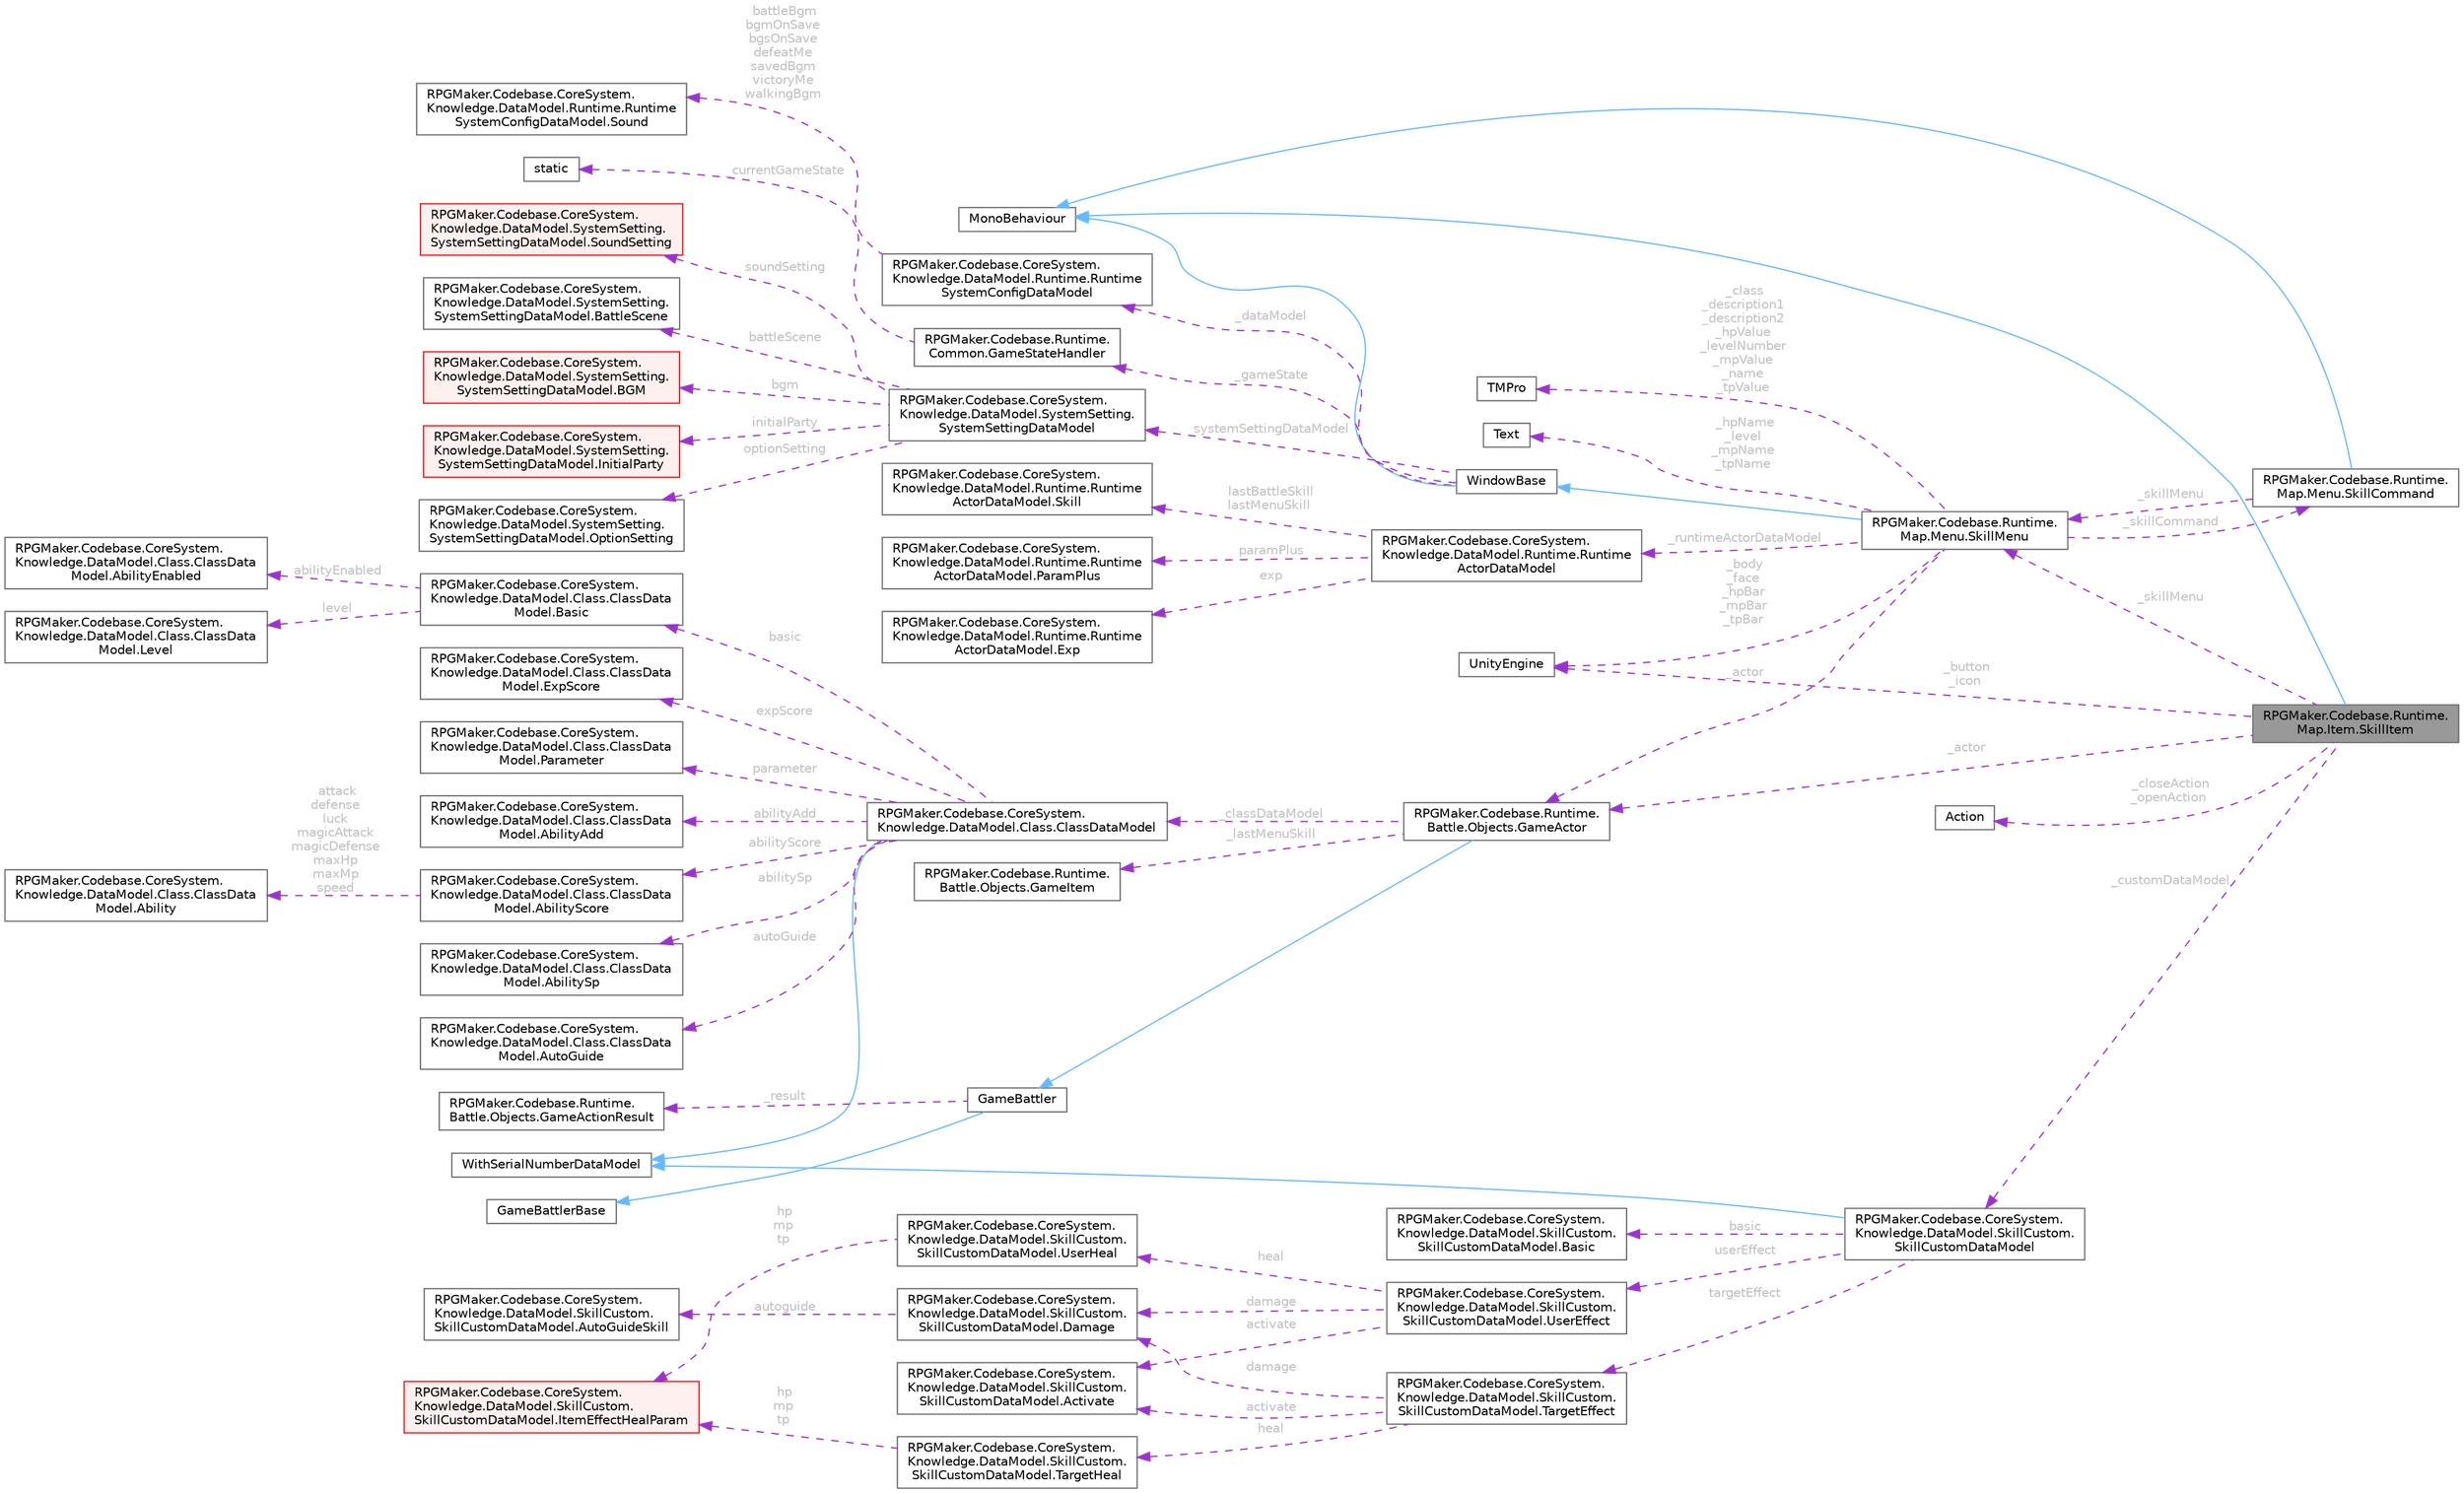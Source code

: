 digraph "RPGMaker.Codebase.Runtime.Map.Item.SkillItem"
{
 // LATEX_PDF_SIZE
  bgcolor="transparent";
  edge [fontname=Helvetica,fontsize=10,labelfontname=Helvetica,labelfontsize=10];
  node [fontname=Helvetica,fontsize=10,shape=box,height=0.2,width=0.4];
  rankdir="LR";
  Node1 [id="Node000001",label="RPGMaker.Codebase.Runtime.\lMap.Item.SkillItem",height=0.2,width=0.4,color="gray40", fillcolor="grey60", style="filled", fontcolor="black",tooltip="スキル・アイテム"];
  Node2 -> Node1 [id="edge1_Node000001_Node000002",dir="back",color="steelblue1",style="solid",tooltip=" "];
  Node2 [id="Node000002",label="MonoBehaviour",height=0.2,width=0.4,color="gray40", fillcolor="white", style="filled",tooltip=" "];
  Node3 -> Node1 [id="edge2_Node000001_Node000003",dir="back",color="darkorchid3",style="dashed",tooltip=" ",label=" _button\n_icon",fontcolor="grey" ];
  Node3 [id="Node000003",label="UnityEngine",height=0.2,width=0.4,color="gray40", fillcolor="white", style="filled",tooltip=" "];
  Node4 -> Node1 [id="edge3_Node000001_Node000004",dir="back",color="darkorchid3",style="dashed",tooltip=" ",label=" _customDataModel",fontcolor="grey" ];
  Node4 [id="Node000004",label="RPGMaker.Codebase.CoreSystem.\lKnowledge.DataModel.SkillCustom.\lSkillCustomDataModel",height=0.2,width=0.4,color="gray40", fillcolor="white", style="filled",URL="$d1/db1/class_r_p_g_maker_1_1_codebase_1_1_core_system_1_1_knowledge_1_1_data_model_1_1_skill_custom_1_1_skill_custom_data_model.html",tooltip="😁 スキル・カスタム・データ・モデル"];
  Node5 -> Node4 [id="edge4_Node000004_Node000005",dir="back",color="steelblue1",style="solid",tooltip=" "];
  Node5 [id="Node000005",label="WithSerialNumberDataModel",height=0.2,width=0.4,color="gray40", fillcolor="white", style="filled",tooltip=" "];
  Node6 -> Node4 [id="edge5_Node000004_Node000006",dir="back",color="darkorchid3",style="dashed",tooltip=" ",label=" basic",fontcolor="grey" ];
  Node6 [id="Node000006",label="RPGMaker.Codebase.CoreSystem.\lKnowledge.DataModel.SkillCustom.\lSkillCustomDataModel.Basic",height=0.2,width=0.4,color="gray40", fillcolor="white", style="filled",URL="$d6/dd3/class_r_p_g_maker_1_1_codebase_1_1_core_system_1_1_knowledge_1_1_data_model_1_1_skill_custom_1_135304f868ab51b30e445215c65f33152.html",tooltip="😁 基本"];
  Node7 -> Node4 [id="edge6_Node000004_Node000007",dir="back",color="darkorchid3",style="dashed",tooltip=" ",label=" targetEffect",fontcolor="grey" ];
  Node7 [id="Node000007",label="RPGMaker.Codebase.CoreSystem.\lKnowledge.DataModel.SkillCustom.\lSkillCustomDataModel.TargetEffect",height=0.2,width=0.4,color="gray40", fillcolor="white", style="filled",URL="$d3/d92/class_r_p_g_maker_1_1_codebase_1_1_core_system_1_1_knowledge_1_1_data_model_1_1_skill_custom_1_11c324a497cc50db0db4f197c0f9a675c.html",tooltip="😁 対象効果"];
  Node8 -> Node7 [id="edge7_Node000007_Node000008",dir="back",color="darkorchid3",style="dashed",tooltip=" ",label=" activate",fontcolor="grey" ];
  Node8 [id="Node000008",label="RPGMaker.Codebase.CoreSystem.\lKnowledge.DataModel.SkillCustom.\lSkillCustomDataModel.Activate",height=0.2,width=0.4,color="gray40", fillcolor="white", style="filled",URL="$d7/d4b/class_r_p_g_maker_1_1_codebase_1_1_core_system_1_1_knowledge_1_1_data_model_1_1_skill_custom_1_1485815d99b61ae688ed357ac5798e247.html",tooltip="😁 能動的"];
  Node9 -> Node7 [id="edge8_Node000007_Node000009",dir="back",color="darkorchid3",style="dashed",tooltip=" ",label=" damage",fontcolor="grey" ];
  Node9 [id="Node000009",label="RPGMaker.Codebase.CoreSystem.\lKnowledge.DataModel.SkillCustom.\lSkillCustomDataModel.Damage",height=0.2,width=0.4,color="gray40", fillcolor="white", style="filled",URL="$d4/d23/class_r_p_g_maker_1_1_codebase_1_1_core_system_1_1_knowledge_1_1_data_model_1_1_skill_custom_1_17e595018a72312d001aae18147aede2c.html",tooltip="😁 ダメージ"];
  Node10 -> Node9 [id="edge9_Node000009_Node000010",dir="back",color="darkorchid3",style="dashed",tooltip=" ",label=" autoguide",fontcolor="grey" ];
  Node10 [id="Node000010",label="RPGMaker.Codebase.CoreSystem.\lKnowledge.DataModel.SkillCustom.\lSkillCustomDataModel.AutoGuideSkill",height=0.2,width=0.4,color="gray40", fillcolor="white", style="filled",URL="$d7/dfd/class_r_p_g_maker_1_1_codebase_1_1_core_system_1_1_knowledge_1_1_data_model_1_1_skill_custom_1_11107aea7638cbfd25782332ad9815a30.html",tooltip="😁 自動ガイド・スキル"];
  Node11 -> Node7 [id="edge10_Node000007_Node000011",dir="back",color="darkorchid3",style="dashed",tooltip=" ",label=" heal",fontcolor="grey" ];
  Node11 [id="Node000011",label="RPGMaker.Codebase.CoreSystem.\lKnowledge.DataModel.SkillCustom.\lSkillCustomDataModel.TargetHeal",height=0.2,width=0.4,color="gray40", fillcolor="white", style="filled",URL="$dc/d23/class_r_p_g_maker_1_1_codebase_1_1_core_system_1_1_knowledge_1_1_data_model_1_1_skill_custom_1_157eb8f5264fa7c6f75ee17f822c0f8d3.html",tooltip="😁 対象回復"];
  Node12 -> Node11 [id="edge11_Node000011_Node000012",dir="back",color="darkorchid3",style="dashed",tooltip=" ",label=" hp\nmp\ntp",fontcolor="grey" ];
  Node12 [id="Node000012",label="RPGMaker.Codebase.CoreSystem.\lKnowledge.DataModel.SkillCustom.\lSkillCustomDataModel.ItemEffectHealParam",height=0.2,width=0.4,color="red", fillcolor="#FFF0F0", style="filled",URL="$d4/d78/class_r_p_g_maker_1_1_codebase_1_1_core_system_1_1_knowledge_1_1_data_model_1_1_skill_custom_1_1ab2141b64f8059de15422206d12096fb.html",tooltip="😁 アイテム効果回復引数"];
  Node16 -> Node4 [id="edge12_Node000004_Node000016",dir="back",color="darkorchid3",style="dashed",tooltip=" ",label=" userEffect",fontcolor="grey" ];
  Node16 [id="Node000016",label="RPGMaker.Codebase.CoreSystem.\lKnowledge.DataModel.SkillCustom.\lSkillCustomDataModel.UserEffect",height=0.2,width=0.4,color="gray40", fillcolor="white", style="filled",URL="$d0/d6d/class_r_p_g_maker_1_1_codebase_1_1_core_system_1_1_knowledge_1_1_data_model_1_1_skill_custom_1_104291282bdef9989aa47efeec26b6630.html",tooltip="😁 使用効果"];
  Node8 -> Node16 [id="edge13_Node000016_Node000008",dir="back",color="darkorchid3",style="dashed",tooltip=" ",label=" activate",fontcolor="grey" ];
  Node9 -> Node16 [id="edge14_Node000016_Node000009",dir="back",color="darkorchid3",style="dashed",tooltip=" ",label=" damage",fontcolor="grey" ];
  Node17 -> Node16 [id="edge15_Node000016_Node000017",dir="back",color="darkorchid3",style="dashed",tooltip=" ",label=" heal",fontcolor="grey" ];
  Node17 [id="Node000017",label="RPGMaker.Codebase.CoreSystem.\lKnowledge.DataModel.SkillCustom.\lSkillCustomDataModel.UserHeal",height=0.2,width=0.4,color="gray40", fillcolor="white", style="filled",URL="$d2/d19/class_r_p_g_maker_1_1_codebase_1_1_core_system_1_1_knowledge_1_1_data_model_1_1_skill_custom_1_19059c7b1dfb9ba8a2499daf540dc1d93.html",tooltip="😁 利用者回復"];
  Node12 -> Node17 [id="edge16_Node000017_Node000012",dir="back",color="darkorchid3",style="dashed",tooltip=" ",label=" hp\nmp\ntp",fontcolor="grey" ];
  Node18 -> Node1 [id="edge17_Node000001_Node000018",dir="back",color="darkorchid3",style="dashed",tooltip=" ",label=" _skillMenu",fontcolor="grey" ];
  Node18 [id="Node000018",label="RPGMaker.Codebase.Runtime.\lMap.Menu.SkillMenu",height=0.2,width=0.4,color="gray40", fillcolor="white", style="filled",URL="$db/d40/class_r_p_g_maker_1_1_codebase_1_1_runtime_1_1_map_1_1_menu_1_1_skill_menu.html",tooltip="スキル・メニュー"];
  Node19 -> Node18 [id="edge18_Node000018_Node000019",dir="back",color="steelblue1",style="solid",tooltip=" "];
  Node19 [id="Node000019",label="WindowBase",height=0.2,width=0.4,color="gray40", fillcolor="white", style="filled",URL="$d4/d52/class_r_p_g_maker_1_1_codebase_1_1_runtime_1_1_common_1_1_window_base.html",tooltip="😁 ウィンドウ・ベース"];
  Node2 -> Node19 [id="edge19_Node000019_Node000002",dir="back",color="steelblue1",style="solid",tooltip=" "];
  Node20 -> Node19 [id="edge20_Node000019_Node000020",dir="back",color="darkorchid3",style="dashed",tooltip=" ",label=" _gameState",fontcolor="grey" ];
  Node20 [id="Node000020",label="RPGMaker.Codebase.Runtime.\lCommon.GameStateHandler",height=0.2,width=0.4,color="gray40", fillcolor="white", style="filled",URL="$de/d2c/class_r_p_g_maker_1_1_codebase_1_1_runtime_1_1_common_1_1_game_state_handler.html",tooltip="😁 ゲーム実行中の、ゲームの状態を保持するクラス"];
  Node21 -> Node20 [id="edge21_Node000020_Node000021",dir="back",color="darkorchid3",style="dashed",tooltip=" ",label=" _currentGameState",fontcolor="grey" ];
  Node21 [id="Node000021",label="static",height=0.2,width=0.4,color="gray40", fillcolor="white", style="filled",tooltip=" "];
  Node22 -> Node19 [id="edge22_Node000019_Node000022",dir="back",color="darkorchid3",style="dashed",tooltip=" ",label=" systemSettingDataModel",fontcolor="grey" ];
  Node22 [id="Node000022",label="RPGMaker.Codebase.CoreSystem.\lKnowledge.DataModel.SystemSetting.\lSystemSettingDataModel",height=0.2,width=0.4,color="gray40", fillcolor="white", style="filled",URL="$d0/dd2/class_r_p_g_maker_1_1_codebase_1_1_core_system_1_1_knowledge_1_1_data_model_1_1_system_setting_1_1_system_setting_data_model.html",tooltip="😁 システム設定データ・モデル"];
  Node23 -> Node22 [id="edge23_Node000022_Node000023",dir="back",color="darkorchid3",style="dashed",tooltip=" ",label=" battleScene",fontcolor="grey" ];
  Node23 [id="Node000023",label="RPGMaker.Codebase.CoreSystem.\lKnowledge.DataModel.SystemSetting.\lSystemSettingDataModel.BattleScene",height=0.2,width=0.4,color="gray40", fillcolor="white", style="filled",URL="$df/d0c/class_r_p_g_maker_1_1_codebase_1_1_core_system_1_1_knowledge_1_1_data_model_1_1_system_setting_17ce0ed53697912195b01e8a552e37932.html",tooltip="😁 戦闘シーン"];
  Node24 -> Node22 [id="edge24_Node000022_Node000024",dir="back",color="darkorchid3",style="dashed",tooltip=" ",label=" bgm",fontcolor="grey" ];
  Node24 [id="Node000024",label="RPGMaker.Codebase.CoreSystem.\lKnowledge.DataModel.SystemSetting.\lSystemSettingDataModel.BGM",height=0.2,width=0.4,color="red", fillcolor="#FFF0F0", style="filled",URL="$d8/d7d/class_r_p_g_maker_1_1_codebase_1_1_core_system_1_1_knowledge_1_1_data_model_1_1_system_setting_13c37c0ac7a3e126c1b06c1462a6db3a9.html",tooltip="😁 背景音楽"];
  Node26 -> Node22 [id="edge25_Node000022_Node000026",dir="back",color="darkorchid3",style="dashed",tooltip=" ",label=" initialParty",fontcolor="grey" ];
  Node26 [id="Node000026",label="RPGMaker.Codebase.CoreSystem.\lKnowledge.DataModel.SystemSetting.\lSystemSettingDataModel.InitialParty",height=0.2,width=0.4,color="red", fillcolor="#FFF0F0", style="filled",URL="$dc/dfb/class_r_p_g_maker_1_1_codebase_1_1_core_system_1_1_knowledge_1_1_data_model_1_1_system_setting_1539107dbc80fc9072f4fd2f8782921fe.html",tooltip="😁 初期パーティー"];
  Node28 -> Node22 [id="edge26_Node000022_Node000028",dir="back",color="darkorchid3",style="dashed",tooltip=" ",label=" optionSetting",fontcolor="grey" ];
  Node28 [id="Node000028",label="RPGMaker.Codebase.CoreSystem.\lKnowledge.DataModel.SystemSetting.\lSystemSettingDataModel.OptionSetting",height=0.2,width=0.4,color="gray40", fillcolor="white", style="filled",URL="$d8/d86/class_r_p_g_maker_1_1_codebase_1_1_core_system_1_1_knowledge_1_1_data_model_1_1_system_setting_10d0bcdd35160aa829ac5668189dd2dd2.html",tooltip="😁 オプション設定"];
  Node29 -> Node22 [id="edge27_Node000022_Node000029",dir="back",color="darkorchid3",style="dashed",tooltip=" ",label=" soundSetting",fontcolor="grey" ];
  Node29 [id="Node000029",label="RPGMaker.Codebase.CoreSystem.\lKnowledge.DataModel.SystemSetting.\lSystemSettingDataModel.SoundSetting",height=0.2,width=0.4,color="red", fillcolor="#FFF0F0", style="filled",URL="$d9/d59/class_r_p_g_maker_1_1_codebase_1_1_core_system_1_1_knowledge_1_1_data_model_1_1_system_setting_1fc90e68ad3a4642899cf508b2c75ae0f.html",tooltip="😁 音設定"];
  Node30 -> Node19 [id="edge28_Node000019_Node000030",dir="back",color="darkorchid3",style="dashed",tooltip=" ",label=" _dataModel",fontcolor="grey" ];
  Node30 [id="Node000030",label="RPGMaker.Codebase.CoreSystem.\lKnowledge.DataModel.Runtime.Runtime\lSystemConfigDataModel",height=0.2,width=0.4,color="gray40", fillcolor="white", style="filled",URL="$dc/d28/class_r_p_g_maker_1_1_codebase_1_1_core_system_1_1_knowledge_1_1_data_model_1_1_runtime_1_1_runtime_system_config_data_model.html",tooltip="😁 実行時システム設定データ・モデル"];
  Node31 -> Node30 [id="edge29_Node000030_Node000031",dir="back",color="darkorchid3",style="dashed",tooltip=" ",label=" battleBgm\nbgmOnSave\nbgsOnSave\ndefeatMe\nsavedBgm\nvictoryMe\nwalkingBgm",fontcolor="grey" ];
  Node31 [id="Node000031",label="RPGMaker.Codebase.CoreSystem.\lKnowledge.DataModel.Runtime.Runtime\lSystemConfigDataModel.Sound",height=0.2,width=0.4,color="gray40", fillcolor="white", style="filled",URL="$de/d30/class_r_p_g_maker_1_1_codebase_1_1_core_system_1_1_knowledge_1_1_data_model_1_1_runtime_1_1_runtc183c944cc34eae5d27229c3eef23a60.html",tooltip="😁 音"];
  Node32 -> Node18 [id="edge30_Node000018_Node000032",dir="back",color="darkorchid3",style="dashed",tooltip=" ",label=" _class\n_description1\n_description2\n_hpValue\n_levelNumber\n_mpValue\n_name\n_tpValue",fontcolor="grey" ];
  Node32 [id="Node000032",label="TMPro",height=0.2,width=0.4,color="gray40", fillcolor="white", style="filled",tooltip=" "];
  Node3 -> Node18 [id="edge31_Node000018_Node000003",dir="back",color="darkorchid3",style="dashed",tooltip=" ",label=" _body\n_face\n_hpBar\n_mpBar\n_tpBar",fontcolor="grey" ];
  Node33 -> Node18 [id="edge32_Node000018_Node000033",dir="back",color="darkorchid3",style="dashed",tooltip=" ",label=" _hpName\n_level\n_mpName\n_tpName",fontcolor="grey" ];
  Node33 [id="Node000033",label="Text",height=0.2,width=0.4,color="gray40", fillcolor="white", style="filled",tooltip=" "];
  Node34 -> Node18 [id="edge33_Node000018_Node000034",dir="back",color="darkorchid3",style="dashed",tooltip=" ",label=" _runtimeActorDataModel",fontcolor="grey" ];
  Node34 [id="Node000034",label="RPGMaker.Codebase.CoreSystem.\lKnowledge.DataModel.Runtime.Runtime\lActorDataModel",height=0.2,width=0.4,color="gray40", fillcolor="white", style="filled",URL="$de/d8f/class_r_p_g_maker_1_1_codebase_1_1_core_system_1_1_knowledge_1_1_data_model_1_1_runtime_1_1_runtime_actor_data_model.html",tooltip="😁 実行時アクター・データ・モデル"];
  Node35 -> Node34 [id="edge34_Node000034_Node000035",dir="back",color="darkorchid3",style="dashed",tooltip=" ",label=" exp",fontcolor="grey" ];
  Node35 [id="Node000035",label="RPGMaker.Codebase.CoreSystem.\lKnowledge.DataModel.Runtime.Runtime\lActorDataModel.Exp",height=0.2,width=0.4,color="gray40", fillcolor="white", style="filled",URL="$d3/d3e/class_r_p_g_maker_1_1_codebase_1_1_core_system_1_1_knowledge_1_1_data_model_1_1_runtime_1_1_runtime_actor_data_model_1_1_exp.html",tooltip="😁 経験値"];
  Node36 -> Node34 [id="edge35_Node000034_Node000036",dir="back",color="darkorchid3",style="dashed",tooltip=" ",label=" lastBattleSkill\nlastMenuSkill",fontcolor="grey" ];
  Node36 [id="Node000036",label="RPGMaker.Codebase.CoreSystem.\lKnowledge.DataModel.Runtime.Runtime\lActorDataModel.Skill",height=0.2,width=0.4,color="gray40", fillcolor="white", style="filled",URL="$d0/dcc/class_r_p_g_maker_1_1_codebase_1_1_core_system_1_1_knowledge_1_1_data_model_1_1_runtime_1_1_runtime_actor_data_model_1_1_skill.html",tooltip="😁 スキル"];
  Node37 -> Node34 [id="edge36_Node000034_Node000037",dir="back",color="darkorchid3",style="dashed",tooltip=" ",label=" paramPlus",fontcolor="grey" ];
  Node37 [id="Node000037",label="RPGMaker.Codebase.CoreSystem.\lKnowledge.DataModel.Runtime.Runtime\lActorDataModel.ParamPlus",height=0.2,width=0.4,color="gray40", fillcolor="white", style="filled",URL="$d4/df6/class_r_p_g_maker_1_1_codebase_1_1_core_system_1_1_knowledge_1_1_data_model_1_1_runtime_1_1_runt028626bb8ddb1d96c152ecaf3e94d30f.html",tooltip="😁 引数足す"];
  Node38 -> Node18 [id="edge37_Node000018_Node000038",dir="back",color="darkorchid3",style="dashed",tooltip=" ",label=" _skillCommand",fontcolor="grey" ];
  Node38 [id="Node000038",label="RPGMaker.Codebase.Runtime.\lMap.Menu.SkillCommand",height=0.2,width=0.4,color="gray40", fillcolor="white", style="filled",URL="$dd/d31/class_r_p_g_maker_1_1_codebase_1_1_runtime_1_1_map_1_1_menu_1_1_skill_command.html",tooltip="スキル・コマンド"];
  Node2 -> Node38 [id="edge38_Node000038_Node000002",dir="back",color="steelblue1",style="solid",tooltip=" "];
  Node18 -> Node38 [id="edge39_Node000038_Node000018",dir="back",color="darkorchid3",style="dashed",tooltip=" ",label=" _skillMenu",fontcolor="grey" ];
  Node39 -> Node18 [id="edge40_Node000018_Node000039",dir="back",color="darkorchid3",style="dashed",tooltip=" ",label=" _actor",fontcolor="grey" ];
  Node39 [id="Node000039",label="RPGMaker.Codebase.Runtime.\lBattle.Objects.GameActor",height=0.2,width=0.4,color="gray40", fillcolor="white", style="filled",URL="$db/dfc/class_r_p_g_maker_1_1_codebase_1_1_runtime_1_1_battle_1_1_objects_1_1_game_actor.html",tooltip="😁 アクターのパラメータの取得、画像の設定、戦闘の処理とサイドビュー時の画像処理を行うクラス"];
  Node40 -> Node39 [id="edge41_Node000039_Node000040",dir="back",color="steelblue1",style="solid",tooltip=" "];
  Node40 [id="Node000040",label="GameBattler",height=0.2,width=0.4,color="gray40", fillcolor="white", style="filled",URL="$d6/de6/class_r_p_g_maker_1_1_codebase_1_1_runtime_1_1_battle_1_1_objects_1_1_game_battler.html",tooltip="😁 戦闘シーンでのアイコンやアニメーションを含む、バトラーの動作を制御する"];
  Node41 -> Node40 [id="edge42_Node000040_Node000041",dir="back",color="steelblue1",style="solid",tooltip=" "];
  Node41 [id="Node000041",label="GameBattlerBase",height=0.2,width=0.4,color="gray40", fillcolor="white", style="filled",URL="$d2/d70/class_r_p_g_maker_1_1_codebase_1_1_runtime_1_1_battle_1_1_objects_1_1_game_battler_base.html",tooltip="😁 BattleManager に保持され、戦闘シーンでのパラメータの計算に利用される"];
  Node42 -> Node40 [id="edge43_Node000040_Node000042",dir="back",color="darkorchid3",style="dashed",tooltip=" ",label=" _result",fontcolor="grey" ];
  Node42 [id="Node000042",label="RPGMaker.Codebase.Runtime.\lBattle.Objects.GameActionResult",height=0.2,width=0.4,color="gray40", fillcolor="white", style="filled",URL="$db/d27/class_r_p_g_maker_1_1_codebase_1_1_runtime_1_1_battle_1_1_objects_1_1_game_action_result.html",tooltip="😁 Game_Action の結果を記述したオブジェクト"];
  Node43 -> Node39 [id="edge44_Node000039_Node000043",dir="back",color="darkorchid3",style="dashed",tooltip=" ",label=" _classDataModel",fontcolor="grey" ];
  Node43 [id="Node000043",label="RPGMaker.Codebase.CoreSystem.\lKnowledge.DataModel.Class.ClassDataModel",height=0.2,width=0.4,color="gray40", fillcolor="white", style="filled",URL="$df/d3c/class_r_p_g_maker_1_1_codebase_1_1_core_system_1_1_knowledge_1_1_data_model_1_1_class_1_1_class_data_model.html",tooltip="😁 クラス・データ・モデル"];
  Node5 -> Node43 [id="edge45_Node000043_Node000005",dir="back",color="steelblue1",style="solid",tooltip=" "];
  Node44 -> Node43 [id="edge46_Node000043_Node000044",dir="back",color="darkorchid3",style="dashed",tooltip=" ",label=" abilityAdd",fontcolor="grey" ];
  Node44 [id="Node000044",label="RPGMaker.Codebase.CoreSystem.\lKnowledge.DataModel.Class.ClassData\lModel.AbilityAdd",height=0.2,width=0.4,color="gray40", fillcolor="white", style="filled",URL="$d7/dd4/class_r_p_g_maker_1_1_codebase_1_1_core_system_1_1_knowledge_1_1_data_model_1_1_class_1_1_class_data_model_1_1_ability_add.html",tooltip="😁 能力追加"];
  Node45 -> Node43 [id="edge47_Node000043_Node000045",dir="back",color="darkorchid3",style="dashed",tooltip=" ",label=" abilityScore",fontcolor="grey" ];
  Node45 [id="Node000045",label="RPGMaker.Codebase.CoreSystem.\lKnowledge.DataModel.Class.ClassData\lModel.AbilityScore",height=0.2,width=0.4,color="gray40", fillcolor="white", style="filled",URL="$df/d20/class_r_p_g_maker_1_1_codebase_1_1_core_system_1_1_knowledge_1_1_data_model_1_1_class_1_1_class_data_model_1_1_ability_score.html",tooltip="😁 能力スコア"];
  Node46 -> Node45 [id="edge48_Node000045_Node000046",dir="back",color="darkorchid3",style="dashed",tooltip=" ",label=" attack\ndefense\nluck\nmagicAttack\nmagicDefense\nmaxHp\nmaxMp\nspeed",fontcolor="grey" ];
  Node46 [id="Node000046",label="RPGMaker.Codebase.CoreSystem.\lKnowledge.DataModel.Class.ClassData\lModel.Ability",height=0.2,width=0.4,color="gray40", fillcolor="white", style="filled",URL="$d9/d0e/class_r_p_g_maker_1_1_codebase_1_1_core_system_1_1_knowledge_1_1_data_model_1_1_class_1_1_class_data_model_1_1_ability.html",tooltip="😁 能力"];
  Node47 -> Node43 [id="edge49_Node000043_Node000047",dir="back",color="darkorchid3",style="dashed",tooltip=" ",label=" abilitySp",fontcolor="grey" ];
  Node47 [id="Node000047",label="RPGMaker.Codebase.CoreSystem.\lKnowledge.DataModel.Class.ClassData\lModel.AbilitySp",height=0.2,width=0.4,color="gray40", fillcolor="white", style="filled",URL="$da/d3f/class_r_p_g_maker_1_1_codebase_1_1_core_system_1_1_knowledge_1_1_data_model_1_1_class_1_1_class_data_model_1_1_ability_sp.html",tooltip="😁 能力ＳＰ"];
  Node48 -> Node43 [id="edge50_Node000043_Node000048",dir="back",color="darkorchid3",style="dashed",tooltip=" ",label=" autoGuide",fontcolor="grey" ];
  Node48 [id="Node000048",label="RPGMaker.Codebase.CoreSystem.\lKnowledge.DataModel.Class.ClassData\lModel.AutoGuide",height=0.2,width=0.4,color="gray40", fillcolor="white", style="filled",URL="$da/d13/class_r_p_g_maker_1_1_codebase_1_1_core_system_1_1_knowledge_1_1_data_model_1_1_class_1_1_class_data_model_1_1_auto_guide.html",tooltip="😁 自動ガイド"];
  Node49 -> Node43 [id="edge51_Node000043_Node000049",dir="back",color="darkorchid3",style="dashed",tooltip=" ",label=" basic",fontcolor="grey" ];
  Node49 [id="Node000049",label="RPGMaker.Codebase.CoreSystem.\lKnowledge.DataModel.Class.ClassData\lModel.Basic",height=0.2,width=0.4,color="gray40", fillcolor="white", style="filled",URL="$da/d8f/class_r_p_g_maker_1_1_codebase_1_1_core_system_1_1_knowledge_1_1_data_model_1_1_class_1_1_class_data_model_1_1_basic.html",tooltip="😁 基本"];
  Node50 -> Node49 [id="edge52_Node000049_Node000050",dir="back",color="darkorchid3",style="dashed",tooltip=" ",label=" abilityEnabled",fontcolor="grey" ];
  Node50 [id="Node000050",label="RPGMaker.Codebase.CoreSystem.\lKnowledge.DataModel.Class.ClassData\lModel.AbilityEnabled",height=0.2,width=0.4,color="gray40", fillcolor="white", style="filled",URL="$db/d2b/class_r_p_g_maker_1_1_codebase_1_1_core_system_1_1_knowledge_1_1_data_model_1_1_class_1_1_class_data_model_1_1_ability_enabled.html",tooltip="😁 能力活性化済み"];
  Node51 -> Node49 [id="edge53_Node000049_Node000051",dir="back",color="darkorchid3",style="dashed",tooltip=" ",label=" level",fontcolor="grey" ];
  Node51 [id="Node000051",label="RPGMaker.Codebase.CoreSystem.\lKnowledge.DataModel.Class.ClassData\lModel.Level",height=0.2,width=0.4,color="gray40", fillcolor="white", style="filled",URL="$d3/d0a/class_r_p_g_maker_1_1_codebase_1_1_core_system_1_1_knowledge_1_1_data_model_1_1_class_1_1_class_data_model_1_1_level.html",tooltip="😁 レベル"];
  Node52 -> Node43 [id="edge54_Node000043_Node000052",dir="back",color="darkorchid3",style="dashed",tooltip=" ",label=" expScore",fontcolor="grey" ];
  Node52 [id="Node000052",label="RPGMaker.Codebase.CoreSystem.\lKnowledge.DataModel.Class.ClassData\lModel.ExpScore",height=0.2,width=0.4,color="gray40", fillcolor="white", style="filled",URL="$de/d1b/class_r_p_g_maker_1_1_codebase_1_1_core_system_1_1_knowledge_1_1_data_model_1_1_class_1_1_class_data_model_1_1_exp_score.html",tooltip="😁 経験値スコア"];
  Node53 -> Node43 [id="edge55_Node000043_Node000053",dir="back",color="darkorchid3",style="dashed",tooltip=" ",label=" parameter",fontcolor="grey" ];
  Node53 [id="Node000053",label="RPGMaker.Codebase.CoreSystem.\lKnowledge.DataModel.Class.ClassData\lModel.Parameter",height=0.2,width=0.4,color="gray40", fillcolor="white", style="filled",URL="$dc/d9d/class_r_p_g_maker_1_1_codebase_1_1_core_system_1_1_knowledge_1_1_data_model_1_1_class_1_1_class_data_model_1_1_parameter.html",tooltip="😁 引数"];
  Node54 -> Node39 [id="edge56_Node000039_Node000054",dir="back",color="darkorchid3",style="dashed",tooltip=" ",label=" _lastMenuSkill",fontcolor="grey" ];
  Node54 [id="Node000054",label="RPGMaker.Codebase.Runtime.\lBattle.Objects.GameItem",height=0.2,width=0.4,color="gray40", fillcolor="white", style="filled",URL="$df/d31/class_r_p_g_maker_1_1_codebase_1_1_runtime_1_1_battle_1_1_objects_1_1_game_item.html",tooltip="😁 アイテム全般とスキルをまとめて扱うクラス"];
  Node39 -> Node1 [id="edge57_Node000001_Node000039",dir="back",color="darkorchid3",style="dashed",tooltip=" ",label=" _actor",fontcolor="grey" ];
  Node55 -> Node1 [id="edge58_Node000001_Node000055",dir="back",color="darkorchid3",style="dashed",tooltip=" ",label=" _closeAction\n_openAction",fontcolor="grey" ];
  Node55 [id="Node000055",label="Action",height=0.2,width=0.4,color="gray40", fillcolor="white", style="filled",tooltip=" "];
}

